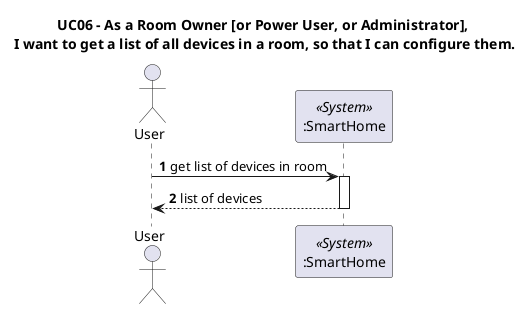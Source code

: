 @startuml

autonumber
title UC06 - As a Room Owner [or Power User, or Administrator],\n I want to get a list of all devices in a room, so that I can configure them.

Actor User
participant ":SmartHome" as SmartHome <<System>>

User -> SmartHome : get list of devices in room
activate SmartHome
User <--SmartHome: list of devices
deactivate SmartHome

@enduml